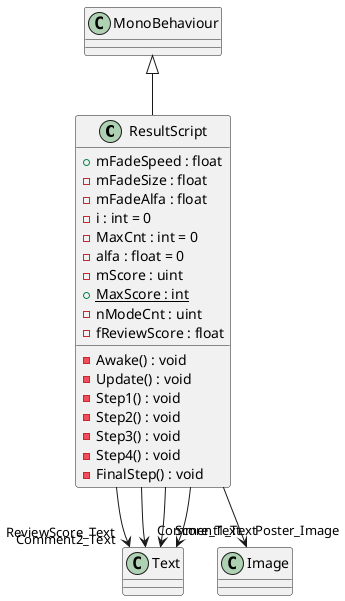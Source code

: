 @startuml
class ResultScript {
    + mFadeSpeed : float
    - mFadeSize : float
    - mFadeAlfa : float
    - i : int = 0
    - MaxCnt : int = 0
    - alfa : float = 0
    - mScore : uint
    + {static} MaxScore : int
    - nModeCnt : uint
    - fReviewScore : float
    - Awake() : void
    - Update() : void
    - Step1() : void
    - Step2() : void
    - Step3() : void
    - Step4() : void
    - FinalStep() : void
}
MonoBehaviour <|-- ResultScript
ResultScript --> "ReviewScore_Text" Text
ResultScript --> "Comment1_Text" Text
ResultScript --> "Comment2_Text" Text
ResultScript --> "Score_Text" Text
ResultScript --> "Poster_Image" Image
@enduml
